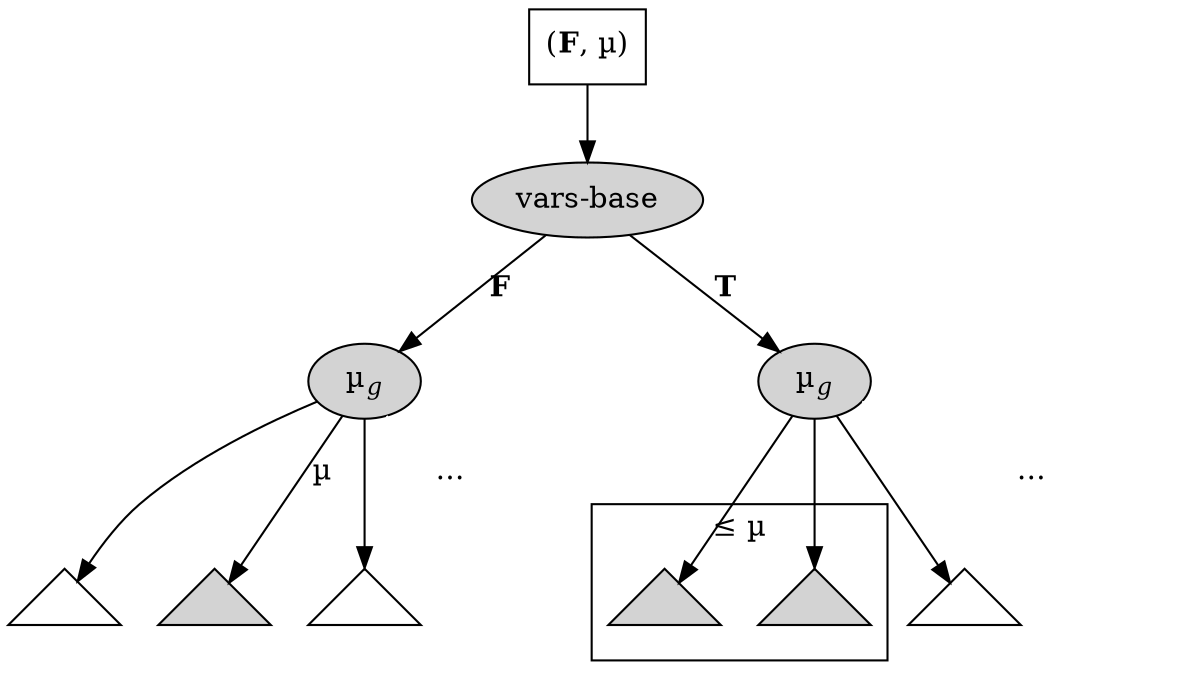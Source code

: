 digraph {
	node [ label = "" ] ;
	N_0 [ label = <(<b>F</b>, µ)>, shape = record ] ;
	N_1 [ label = "vars-base", style = filled ] ;
	N_2_1, N_2_2 [ label = <µ<sub><i>g</i></sub>>, style = filled ] ;
	node [ shape = triangle ] ;
	N_3_1 ;
	N_3_2 [ style = filled ] ;
	N_3_3 ;
	N_3_4 [ style = invisible ] ;
	subgraph cluster {
		label = "≤ µ" ;
		N_3_5, N_3_6 [ style = filled ] ;
	}
	N_3_7 ;
	N_3_8 [ style = invisible ] ;

	N_0 -> N_1 ;
	N_1 -> N_2_1 [ label = <<b>F</b>> ] ;
	N_1 -> N_2_2 [ label = <<b>T</b>> ] ;
	N_2_1 -> { N_3_1, N_3_3 } ;
	N_2_1 -> N_3_2 [ label = "µ" ] ;
	N_2_1 -> N_3_4 [ color = white, arrowhead = none, label = "…"] ;
	N_2_2 -> { N_3_5, N_3_6, N_3_7 } ;
	N_2_2 -> N_3_8 [ color = white, arrowhead = none, label = "…"] ;
}
